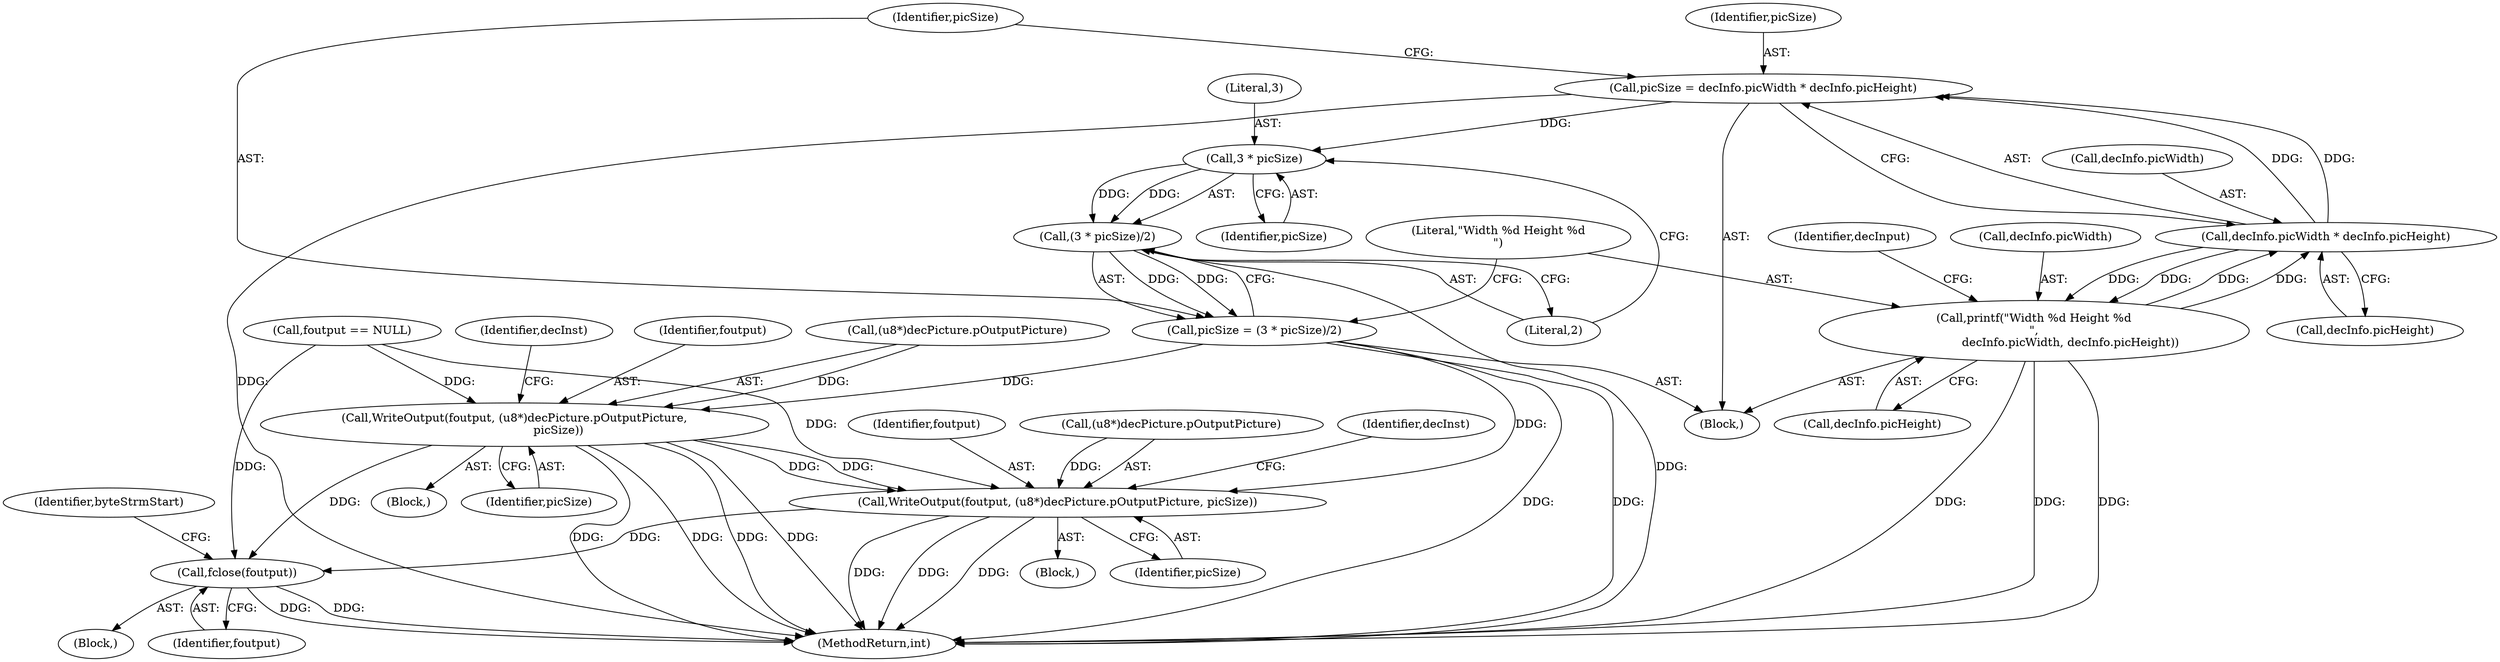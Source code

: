 digraph "0_Android_2b6f22dc64d456471a1dc6df09d515771d1427c8_1@integer" {
"1000295" [label="(Call,picSize = decInfo.picWidth * decInfo.picHeight)"];
"1000297" [label="(Call,decInfo.picWidth * decInfo.picHeight)"];
"1000311" [label="(Call,printf(\"Width %d Height %d\n\",\n                    decInfo.picWidth, decInfo.picHeight))"];
"1000307" [label="(Call,3 * picSize)"];
"1000306" [label="(Call,(3 * picSize)/2)"];
"1000304" [label="(Call,picSize = (3 * picSize)/2)"];
"1000387" [label="(Call,WriteOutput(foutput, (u8*)decPicture.pOutputPicture,\n                        picSize))"];
"1000437" [label="(Call,WriteOutput(foutput, (u8*)decPicture.pOutputPicture, picSize))"];
"1000447" [label="(Call,fclose(foutput))"];
"1000438" [label="(Identifier,foutput)"];
"1000388" [label="(Identifier,foutput)"];
"1000280" [label="(Block,)"];
"1000321" [label="(Identifier,decInput)"];
"1000313" [label="(Call,decInfo.picWidth)"];
"1000420" [label="(Block,)"];
"1000389" [label="(Call,(u8*)decPicture.pOutputPicture)"];
"1000309" [label="(Identifier,picSize)"];
"1000295" [label="(Call,picSize = decInfo.picWidth * decInfo.picHeight)"];
"1000296" [label="(Identifier,picSize)"];
"1000447" [label="(Call,fclose(foutput))"];
"1000439" [label="(Call,(u8*)decPicture.pOutputPicture)"];
"1000453" [label="(MethodReturn,int)"];
"1000311" [label="(Call,printf(\"Width %d Height %d\n\",\n                    decInfo.picWidth, decInfo.picHeight))"];
"1000415" [label="(Identifier,decInst)"];
"1000370" [label="(Block,)"];
"1000301" [label="(Call,decInfo.picHeight)"];
"1000387" [label="(Call,WriteOutput(foutput, (u8*)decPicture.pOutputPicture,\n                        picSize))"];
"1000306" [label="(Call,(3 * picSize)/2)"];
"1000437" [label="(Call,WriteOutput(foutput, (u8*)decPicture.pOutputPicture, picSize))"];
"1000298" [label="(Call,decInfo.picWidth)"];
"1000297" [label="(Call,decInfo.picWidth * decInfo.picHeight)"];
"1000312" [label="(Literal,\"Width %d Height %d\n\")"];
"1000450" [label="(Identifier,byteStrmStart)"];
"1000132" [label="(Block,)"];
"1000304" [label="(Call,picSize = (3 * picSize)/2)"];
"1000365" [label="(Identifier,decInst)"];
"1000308" [label="(Literal,3)"];
"1000305" [label="(Identifier,picSize)"];
"1000448" [label="(Identifier,foutput)"];
"1000307" [label="(Call,3 * picSize)"];
"1000394" [label="(Identifier,picSize)"];
"1000444" [label="(Identifier,picSize)"];
"1000316" [label="(Call,decInfo.picHeight)"];
"1000165" [label="(Call,foutput == NULL)"];
"1000310" [label="(Literal,2)"];
"1000295" -> "1000280"  [label="AST: "];
"1000295" -> "1000297"  [label="CFG: "];
"1000296" -> "1000295"  [label="AST: "];
"1000297" -> "1000295"  [label="AST: "];
"1000305" -> "1000295"  [label="CFG: "];
"1000295" -> "1000453"  [label="DDG: "];
"1000297" -> "1000295"  [label="DDG: "];
"1000297" -> "1000295"  [label="DDG: "];
"1000295" -> "1000307"  [label="DDG: "];
"1000297" -> "1000301"  [label="CFG: "];
"1000298" -> "1000297"  [label="AST: "];
"1000301" -> "1000297"  [label="AST: "];
"1000311" -> "1000297"  [label="DDG: "];
"1000311" -> "1000297"  [label="DDG: "];
"1000297" -> "1000311"  [label="DDG: "];
"1000297" -> "1000311"  [label="DDG: "];
"1000311" -> "1000280"  [label="AST: "];
"1000311" -> "1000316"  [label="CFG: "];
"1000312" -> "1000311"  [label="AST: "];
"1000313" -> "1000311"  [label="AST: "];
"1000316" -> "1000311"  [label="AST: "];
"1000321" -> "1000311"  [label="CFG: "];
"1000311" -> "1000453"  [label="DDG: "];
"1000311" -> "1000453"  [label="DDG: "];
"1000311" -> "1000453"  [label="DDG: "];
"1000307" -> "1000306"  [label="AST: "];
"1000307" -> "1000309"  [label="CFG: "];
"1000308" -> "1000307"  [label="AST: "];
"1000309" -> "1000307"  [label="AST: "];
"1000310" -> "1000307"  [label="CFG: "];
"1000307" -> "1000306"  [label="DDG: "];
"1000307" -> "1000306"  [label="DDG: "];
"1000306" -> "1000304"  [label="AST: "];
"1000306" -> "1000310"  [label="CFG: "];
"1000310" -> "1000306"  [label="AST: "];
"1000304" -> "1000306"  [label="CFG: "];
"1000306" -> "1000453"  [label="DDG: "];
"1000306" -> "1000304"  [label="DDG: "];
"1000306" -> "1000304"  [label="DDG: "];
"1000304" -> "1000280"  [label="AST: "];
"1000305" -> "1000304"  [label="AST: "];
"1000312" -> "1000304"  [label="CFG: "];
"1000304" -> "1000453"  [label="DDG: "];
"1000304" -> "1000453"  [label="DDG: "];
"1000304" -> "1000387"  [label="DDG: "];
"1000304" -> "1000437"  [label="DDG: "];
"1000387" -> "1000370"  [label="AST: "];
"1000387" -> "1000394"  [label="CFG: "];
"1000388" -> "1000387"  [label="AST: "];
"1000389" -> "1000387"  [label="AST: "];
"1000394" -> "1000387"  [label="AST: "];
"1000365" -> "1000387"  [label="CFG: "];
"1000387" -> "1000453"  [label="DDG: "];
"1000387" -> "1000453"  [label="DDG: "];
"1000387" -> "1000453"  [label="DDG: "];
"1000387" -> "1000453"  [label="DDG: "];
"1000165" -> "1000387"  [label="DDG: "];
"1000389" -> "1000387"  [label="DDG: "];
"1000387" -> "1000437"  [label="DDG: "];
"1000387" -> "1000437"  [label="DDG: "];
"1000387" -> "1000447"  [label="DDG: "];
"1000437" -> "1000420"  [label="AST: "];
"1000437" -> "1000444"  [label="CFG: "];
"1000438" -> "1000437"  [label="AST: "];
"1000439" -> "1000437"  [label="AST: "];
"1000444" -> "1000437"  [label="AST: "];
"1000415" -> "1000437"  [label="CFG: "];
"1000437" -> "1000453"  [label="DDG: "];
"1000437" -> "1000453"  [label="DDG: "];
"1000437" -> "1000453"  [label="DDG: "];
"1000165" -> "1000437"  [label="DDG: "];
"1000439" -> "1000437"  [label="DDG: "];
"1000437" -> "1000447"  [label="DDG: "];
"1000447" -> "1000132"  [label="AST: "];
"1000447" -> "1000448"  [label="CFG: "];
"1000448" -> "1000447"  [label="AST: "];
"1000450" -> "1000447"  [label="CFG: "];
"1000447" -> "1000453"  [label="DDG: "];
"1000447" -> "1000453"  [label="DDG: "];
"1000165" -> "1000447"  [label="DDG: "];
}

